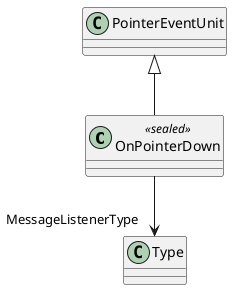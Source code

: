@startuml
class OnPointerDown <<sealed>> {
}
PointerEventUnit <|-- OnPointerDown
OnPointerDown --> "MessageListenerType" Type
@enduml
